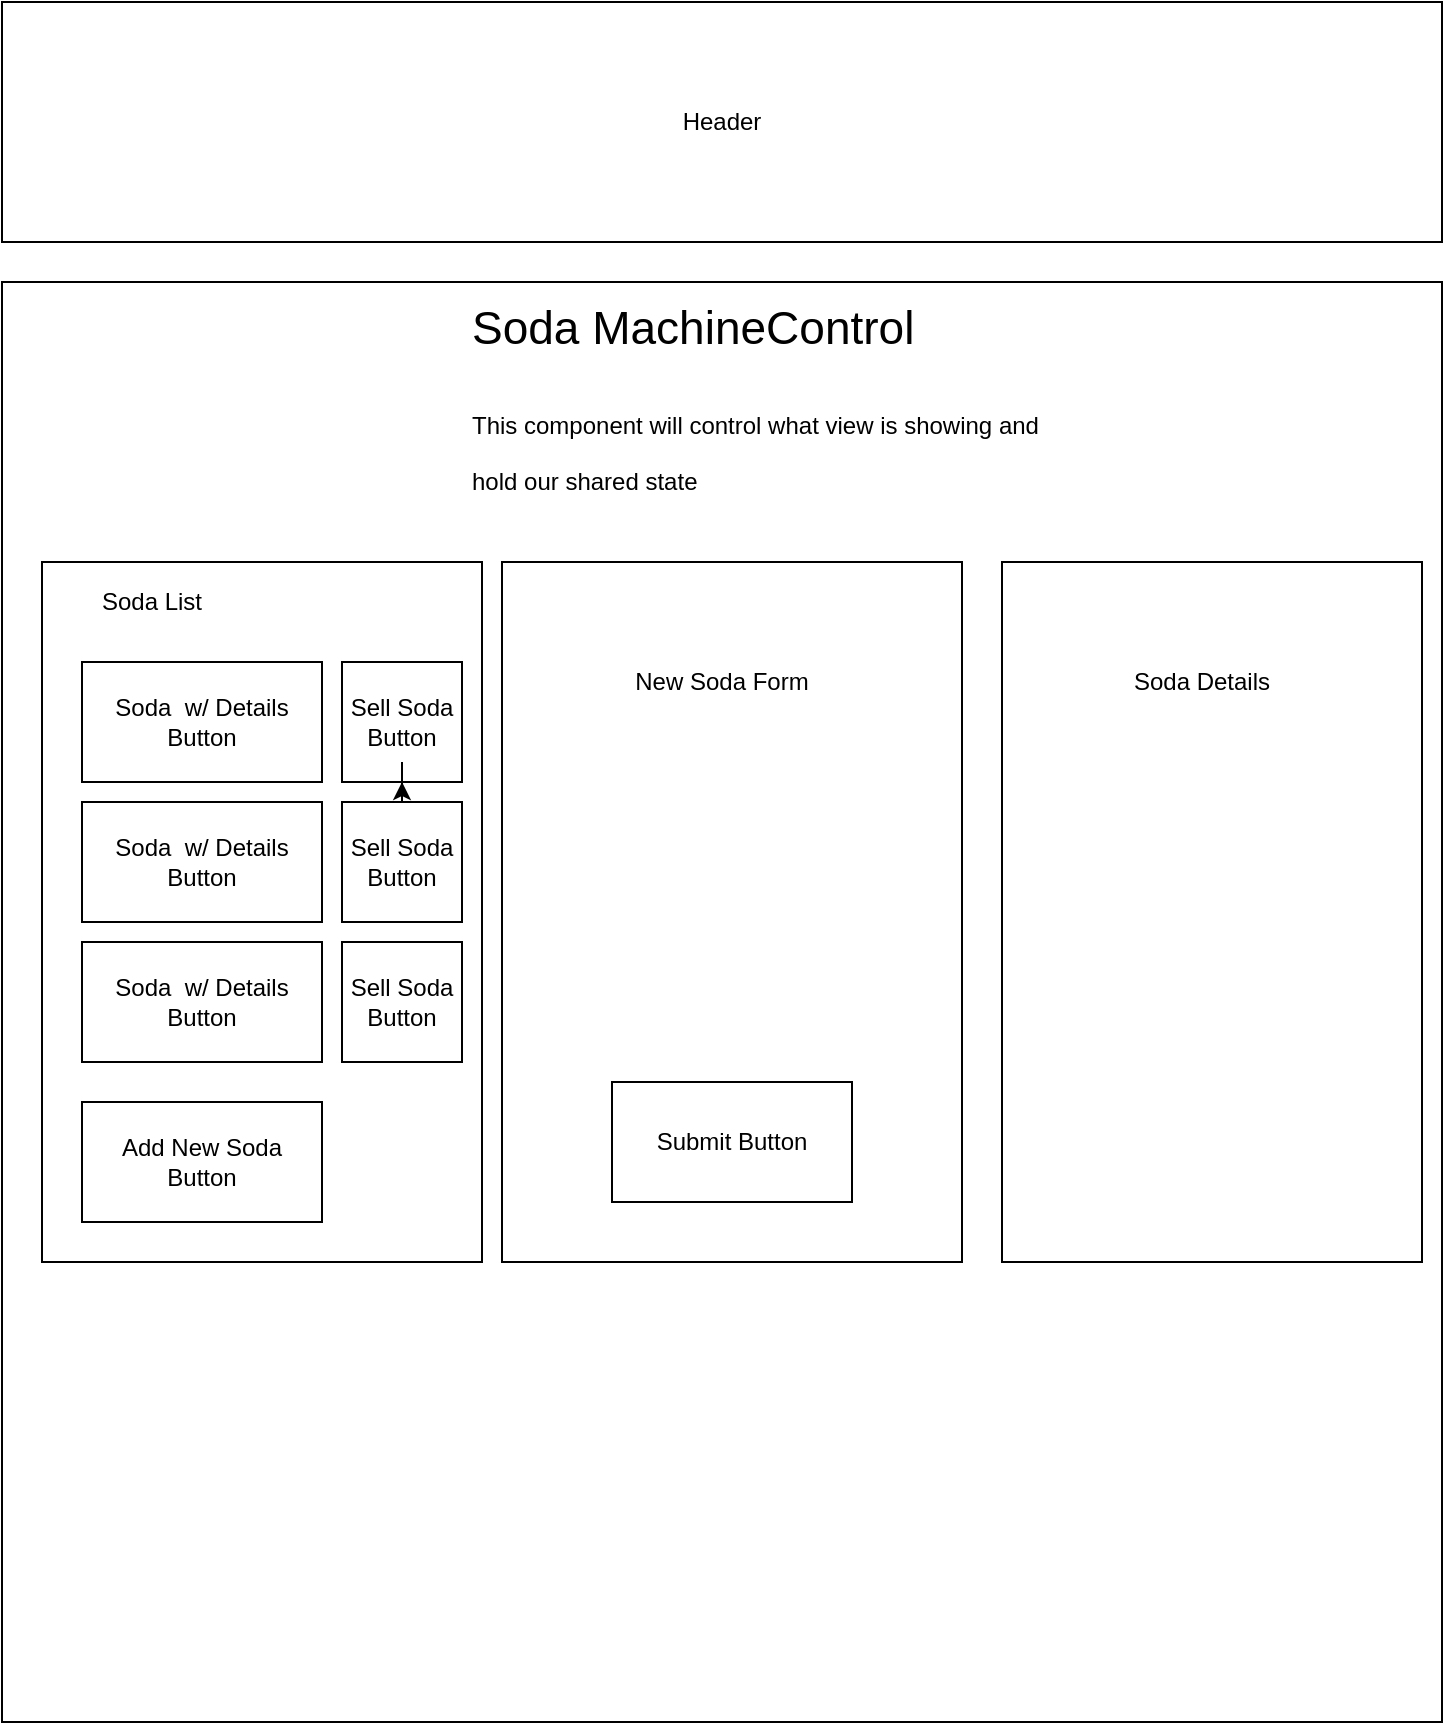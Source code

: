 <mxfile version="14.9.7" type="github">
  <diagram id="0gDQ7mKvqnQmOCOYGsbZ" name="Page-1">
    <mxGraphModel dx="1144" dy="677" grid="1" gridSize="10" guides="1" tooltips="1" connect="1" arrows="1" fold="1" page="1" pageScale="1" pageWidth="850" pageHeight="1100" math="0" shadow="0">
      <root>
        <mxCell id="0" />
        <mxCell id="1" parent="0" />
        <mxCell id="H_ftfsLI6rwE4DoHPsOa-1" value="Header&lt;br&gt;" style="rounded=0;whiteSpace=wrap;html=1;" vertex="1" parent="1">
          <mxGeometry x="100" y="50" width="720" height="120" as="geometry" />
        </mxCell>
        <mxCell id="H_ftfsLI6rwE4DoHPsOa-2" value="" style="whiteSpace=wrap;html=1;aspect=fixed;align=left;" vertex="1" parent="1">
          <mxGeometry x="100" y="190" width="720" height="720" as="geometry" />
        </mxCell>
        <mxCell id="H_ftfsLI6rwE4DoHPsOa-5" value="" style="rounded=0;whiteSpace=wrap;html=1;" vertex="1" parent="1">
          <mxGeometry x="120" y="330" width="220" height="350" as="geometry" />
        </mxCell>
        <mxCell id="H_ftfsLI6rwE4DoHPsOa-6" value="Soda List&lt;br&gt;" style="text;html=1;strokeColor=none;fillColor=none;align=center;verticalAlign=middle;whiteSpace=wrap;rounded=0;" vertex="1" parent="1">
          <mxGeometry x="140" y="340" width="70" height="20" as="geometry" />
        </mxCell>
        <mxCell id="H_ftfsLI6rwE4DoHPsOa-8" value="Soda &amp;nbsp;w/ Details Button" style="rounded=0;whiteSpace=wrap;html=1;" vertex="1" parent="1">
          <mxGeometry x="140" y="380" width="120" height="60" as="geometry" />
        </mxCell>
        <mxCell id="H_ftfsLI6rwE4DoHPsOa-9" value="Soda &amp;nbsp;w/ Details Button" style="rounded=0;whiteSpace=wrap;html=1;" vertex="1" parent="1">
          <mxGeometry x="140" y="450" width="120" height="60" as="geometry" />
        </mxCell>
        <mxCell id="H_ftfsLI6rwE4DoHPsOa-10" value="Soda &amp;nbsp;w/ Details Button" style="rounded=0;whiteSpace=wrap;html=1;" vertex="1" parent="1">
          <mxGeometry x="140" y="520" width="120" height="60" as="geometry" />
        </mxCell>
        <mxCell id="H_ftfsLI6rwE4DoHPsOa-11" value="Add New Soda Button&lt;br&gt;" style="rounded=0;whiteSpace=wrap;html=1;" vertex="1" parent="1">
          <mxGeometry x="140" y="600" width="120" height="60" as="geometry" />
        </mxCell>
        <mxCell id="H_ftfsLI6rwE4DoHPsOa-12" value="" style="rounded=0;whiteSpace=wrap;html=1;" vertex="1" parent="1">
          <mxGeometry x="350" y="330" width="230" height="350" as="geometry" />
        </mxCell>
        <mxCell id="H_ftfsLI6rwE4DoHPsOa-13" value="New Soda Form&lt;br&gt;" style="text;html=1;strokeColor=none;fillColor=none;align=center;verticalAlign=middle;whiteSpace=wrap;rounded=0;" vertex="1" parent="1">
          <mxGeometry x="400" y="350" width="120" height="80" as="geometry" />
        </mxCell>
        <mxCell id="H_ftfsLI6rwE4DoHPsOa-18" value="" style="rounded=0;whiteSpace=wrap;html=1;" vertex="1" parent="1">
          <mxGeometry x="600" y="330" width="210" height="350" as="geometry" />
        </mxCell>
        <mxCell id="H_ftfsLI6rwE4DoHPsOa-19" value="Soda Details&lt;br&gt;" style="text;html=1;strokeColor=none;fillColor=none;align=center;verticalAlign=middle;whiteSpace=wrap;rounded=0;" vertex="1" parent="1">
          <mxGeometry x="620" y="360" width="160" height="60" as="geometry" />
        </mxCell>
        <mxCell id="H_ftfsLI6rwE4DoHPsOa-20" value="Submit Button&lt;br&gt;" style="rounded=0;whiteSpace=wrap;html=1;" vertex="1" parent="1">
          <mxGeometry x="405" y="590" width="120" height="60" as="geometry" />
        </mxCell>
        <mxCell id="H_ftfsLI6rwE4DoHPsOa-22" value="&lt;span style=&quot;font-size: 23px ; text-align: center&quot;&gt;Soda MachineControl&lt;/span&gt;&lt;h1&gt;&lt;span style=&quot;font-size: 12px ; font-weight: normal&quot;&gt;This component will control what view is showing and hold our shared state&lt;/span&gt;&lt;br&gt;&lt;/h1&gt;&lt;div&gt;&lt;span style=&quot;font-size: 12px ; font-weight: normal&quot;&gt;&lt;br&gt;&lt;/span&gt;&lt;/div&gt;" style="text;html=1;strokeColor=none;fillColor=none;spacing=5;spacingTop=-20;whiteSpace=wrap;overflow=hidden;rounded=0;" vertex="1" parent="1">
          <mxGeometry x="330" y="210" width="300" height="100" as="geometry" />
        </mxCell>
        <mxCell id="H_ftfsLI6rwE4DoHPsOa-23" value="Sell Soda Button&lt;br&gt;" style="rounded=0;whiteSpace=wrap;html=1;" vertex="1" parent="1">
          <mxGeometry x="270" y="380" width="60" height="60" as="geometry" />
        </mxCell>
        <mxCell id="H_ftfsLI6rwE4DoHPsOa-26" value="" style="edgeStyle=orthogonalEdgeStyle;rounded=0;orthogonalLoop=1;jettySize=auto;html=1;" edge="1" parent="1" source="H_ftfsLI6rwE4DoHPsOa-24" target="H_ftfsLI6rwE4DoHPsOa-23">
          <mxGeometry relative="1" as="geometry" />
        </mxCell>
        <mxCell id="H_ftfsLI6rwE4DoHPsOa-24" value="Sell Soda Button&lt;br&gt;" style="rounded=0;whiteSpace=wrap;html=1;" vertex="1" parent="1">
          <mxGeometry x="270" y="450" width="60" height="60" as="geometry" />
        </mxCell>
        <mxCell id="H_ftfsLI6rwE4DoHPsOa-25" value="Sell Soda Button&lt;br&gt;" style="rounded=0;whiteSpace=wrap;html=1;" vertex="1" parent="1">
          <mxGeometry x="270" y="520" width="60" height="60" as="geometry" />
        </mxCell>
      </root>
    </mxGraphModel>
  </diagram>
</mxfile>
